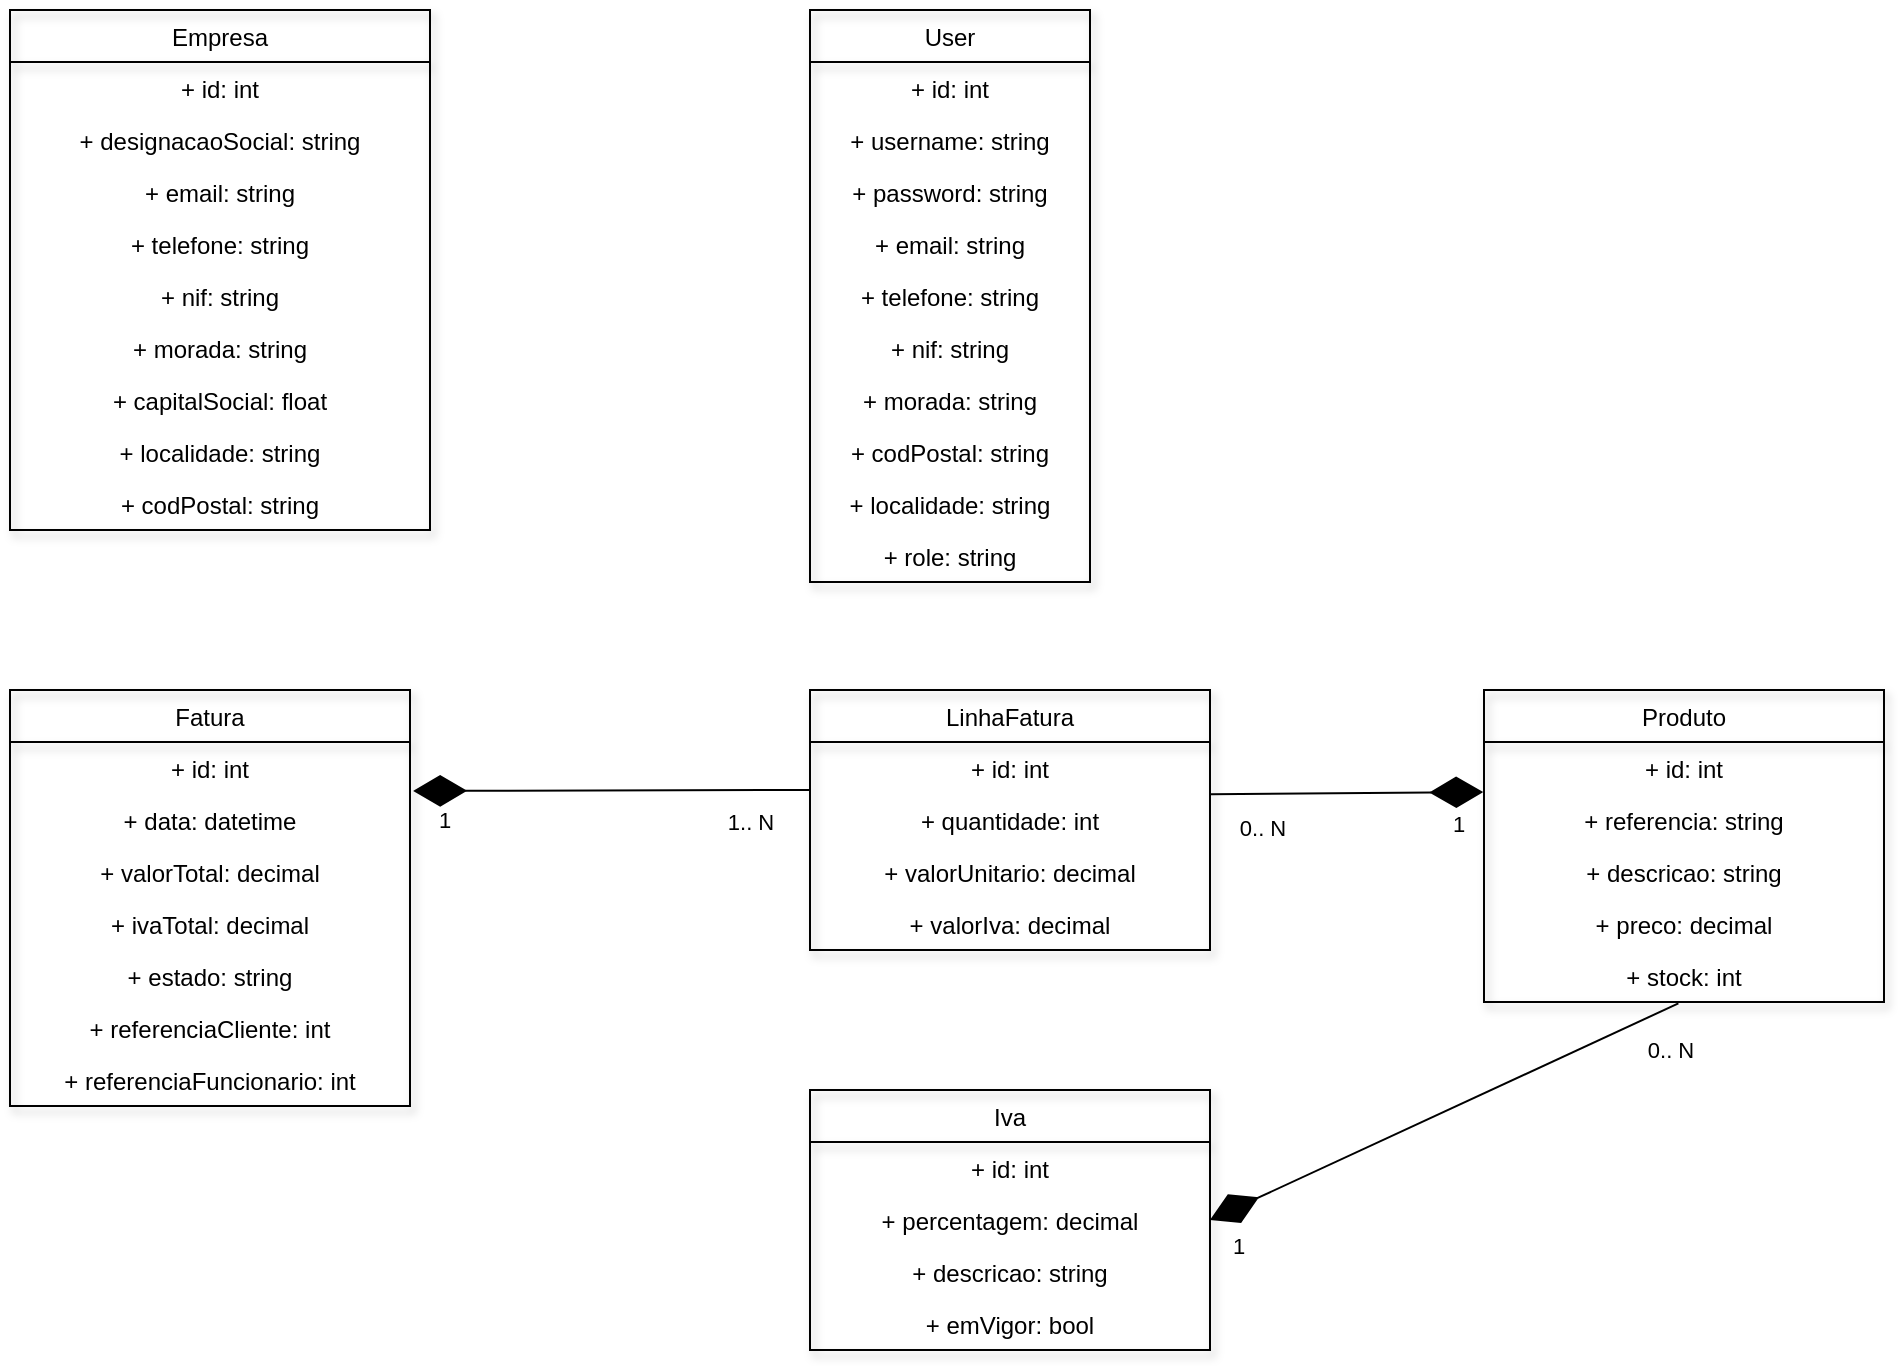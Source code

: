<mxfile version="18.1.3" type="device"><diagram id="myJ6xYPIkVERDCzE1GOl" name="Page-1"><mxGraphModel dx="1422" dy="800" grid="1" gridSize="10" guides="1" tooltips="1" connect="1" arrows="1" fold="1" page="1" pageScale="1" pageWidth="827" pageHeight="1169" math="0" shadow="0"><root><mxCell id="0"/><mxCell id="1" parent="0"/><mxCell id="LIes3UFy4XkxAInJ6WbS-5" value="Empresa" style="swimlane;fontStyle=0;childLayout=stackLayout;horizontal=1;startSize=26;fillColor=none;horizontalStack=0;resizeParent=1;resizeParentMax=0;resizeLast=0;collapsible=1;marginBottom=0;shadow=1;" parent="1" vertex="1"><mxGeometry x="90" y="60" width="210" height="260" as="geometry"/></mxCell><mxCell id="LIes3UFy4XkxAInJ6WbS-6" value="+ id: int" style="text;strokeColor=none;fillColor=none;align=center;verticalAlign=top;spacingLeft=4;spacingRight=4;overflow=hidden;rotatable=0;points=[[0,0.5],[1,0.5]];portConstraint=eastwest;shadow=1;" parent="LIes3UFy4XkxAInJ6WbS-5" vertex="1"><mxGeometry y="26" width="210" height="26" as="geometry"/></mxCell><mxCell id="LIes3UFy4XkxAInJ6WbS-7" value="+ designacaoSocial: string" style="text;strokeColor=none;fillColor=none;align=center;verticalAlign=top;spacingLeft=4;spacingRight=4;overflow=hidden;rotatable=0;points=[[0,0.5],[1,0.5]];portConstraint=eastwest;shadow=1;" parent="LIes3UFy4XkxAInJ6WbS-5" vertex="1"><mxGeometry y="52" width="210" height="26" as="geometry"/></mxCell><mxCell id="LIes3UFy4XkxAInJ6WbS-8" value="+ email: string" style="text;strokeColor=none;fillColor=none;align=center;verticalAlign=top;spacingLeft=4;spacingRight=4;overflow=hidden;rotatable=0;points=[[0,0.5],[1,0.5]];portConstraint=eastwest;shadow=1;" parent="LIes3UFy4XkxAInJ6WbS-5" vertex="1"><mxGeometry y="78" width="210" height="26" as="geometry"/></mxCell><mxCell id="LIes3UFy4XkxAInJ6WbS-9" value="+ telefone: string" style="text;strokeColor=none;fillColor=none;align=center;verticalAlign=top;spacingLeft=4;spacingRight=4;overflow=hidden;rotatable=0;points=[[0,0.5],[1,0.5]];portConstraint=eastwest;shadow=1;" parent="LIes3UFy4XkxAInJ6WbS-5" vertex="1"><mxGeometry y="104" width="210" height="26" as="geometry"/></mxCell><mxCell id="LIes3UFy4XkxAInJ6WbS-10" value="+ nif: string" style="text;strokeColor=none;fillColor=none;align=center;verticalAlign=top;spacingLeft=4;spacingRight=4;overflow=hidden;rotatable=0;points=[[0,0.5],[1,0.5]];portConstraint=eastwest;shadow=1;" parent="LIes3UFy4XkxAInJ6WbS-5" vertex="1"><mxGeometry y="130" width="210" height="26" as="geometry"/></mxCell><mxCell id="LIes3UFy4XkxAInJ6WbS-11" value="+ morada: string" style="text;strokeColor=none;fillColor=none;align=center;verticalAlign=top;spacingLeft=4;spacingRight=4;overflow=hidden;rotatable=0;points=[[0,0.5],[1,0.5]];portConstraint=eastwest;shadow=1;" parent="LIes3UFy4XkxAInJ6WbS-5" vertex="1"><mxGeometry y="156" width="210" height="26" as="geometry"/></mxCell><mxCell id="LIes3UFy4XkxAInJ6WbS-12" value="+ capitalSocial: float" style="text;strokeColor=none;fillColor=none;align=center;verticalAlign=top;spacingLeft=4;spacingRight=4;overflow=hidden;rotatable=0;points=[[0,0.5],[1,0.5]];portConstraint=eastwest;shadow=1;" parent="LIes3UFy4XkxAInJ6WbS-5" vertex="1"><mxGeometry y="182" width="210" height="26" as="geometry"/></mxCell><mxCell id="LIes3UFy4XkxAInJ6WbS-13" value="+ localidade: string" style="text;strokeColor=none;fillColor=none;align=center;verticalAlign=top;spacingLeft=4;spacingRight=4;overflow=hidden;rotatable=0;points=[[0,0.5],[1,0.5]];portConstraint=eastwest;shadow=1;" parent="LIes3UFy4XkxAInJ6WbS-5" vertex="1"><mxGeometry y="208" width="210" height="26" as="geometry"/></mxCell><mxCell id="LIes3UFy4XkxAInJ6WbS-14" value="+ codPostal: string" style="text;strokeColor=none;fillColor=none;align=center;verticalAlign=top;spacingLeft=4;spacingRight=4;overflow=hidden;rotatable=0;points=[[0,0.5],[1,0.5]];portConstraint=eastwest;shadow=1;" parent="LIes3UFy4XkxAInJ6WbS-5" vertex="1"><mxGeometry y="234" width="210" height="26" as="geometry"/></mxCell><mxCell id="LIes3UFy4XkxAInJ6WbS-16" value="User" style="swimlane;fontStyle=0;childLayout=stackLayout;horizontal=1;startSize=26;fillColor=none;horizontalStack=0;resizeParent=1;resizeParentMax=0;resizeLast=0;collapsible=1;marginBottom=0;shadow=1;" parent="1" vertex="1"><mxGeometry x="490" y="60" width="140" height="286" as="geometry"/></mxCell><mxCell id="LIes3UFy4XkxAInJ6WbS-17" value="+ id: int" style="text;strokeColor=none;fillColor=none;align=center;verticalAlign=top;spacingLeft=4;spacingRight=4;overflow=hidden;rotatable=0;points=[[0,0.5],[1,0.5]];portConstraint=eastwest;shadow=1;" parent="LIes3UFy4XkxAInJ6WbS-16" vertex="1"><mxGeometry y="26" width="140" height="26" as="geometry"/></mxCell><mxCell id="LIes3UFy4XkxAInJ6WbS-18" value="+ username: string" style="text;strokeColor=none;fillColor=none;align=center;verticalAlign=top;spacingLeft=4;spacingRight=4;overflow=hidden;rotatable=0;points=[[0,0.5],[1,0.5]];portConstraint=eastwest;shadow=1;" parent="LIes3UFy4XkxAInJ6WbS-16" vertex="1"><mxGeometry y="52" width="140" height="26" as="geometry"/></mxCell><mxCell id="LIes3UFy4XkxAInJ6WbS-19" value="+ password: string" style="text;strokeColor=none;fillColor=none;align=center;verticalAlign=top;spacingLeft=4;spacingRight=4;overflow=hidden;rotatable=0;points=[[0,0.5],[1,0.5]];portConstraint=eastwest;shadow=1;" parent="LIes3UFy4XkxAInJ6WbS-16" vertex="1"><mxGeometry y="78" width="140" height="26" as="geometry"/></mxCell><mxCell id="LIes3UFy4XkxAInJ6WbS-22" value="+ email: string" style="text;strokeColor=none;fillColor=none;align=center;verticalAlign=top;spacingLeft=4;spacingRight=4;overflow=hidden;rotatable=0;points=[[0,0.5],[1,0.5]];portConstraint=eastwest;shadow=1;" parent="LIes3UFy4XkxAInJ6WbS-16" vertex="1"><mxGeometry y="104" width="140" height="26" as="geometry"/></mxCell><mxCell id="LIes3UFy4XkxAInJ6WbS-23" value="+ telefone: string" style="text;strokeColor=none;fillColor=none;align=center;verticalAlign=top;spacingLeft=4;spacingRight=4;overflow=hidden;rotatable=0;points=[[0,0.5],[1,0.5]];portConstraint=eastwest;shadow=1;" parent="LIes3UFy4XkxAInJ6WbS-16" vertex="1"><mxGeometry y="130" width="140" height="26" as="geometry"/></mxCell><mxCell id="LIes3UFy4XkxAInJ6WbS-24" value="+ nif: string" style="text;strokeColor=none;fillColor=none;align=center;verticalAlign=top;spacingLeft=4;spacingRight=4;overflow=hidden;rotatable=0;points=[[0,0.5],[1,0.5]];portConstraint=eastwest;shadow=1;" parent="LIes3UFy4XkxAInJ6WbS-16" vertex="1"><mxGeometry y="156" width="140" height="26" as="geometry"/></mxCell><mxCell id="LIes3UFy4XkxAInJ6WbS-25" value="+ morada: string" style="text;strokeColor=none;fillColor=none;align=center;verticalAlign=top;spacingLeft=4;spacingRight=4;overflow=hidden;rotatable=0;points=[[0,0.5],[1,0.5]];portConstraint=eastwest;shadow=1;" parent="LIes3UFy4XkxAInJ6WbS-16" vertex="1"><mxGeometry y="182" width="140" height="26" as="geometry"/></mxCell><mxCell id="LIes3UFy4XkxAInJ6WbS-26" value="+ codPostal: string" style="text;strokeColor=none;fillColor=none;align=center;verticalAlign=top;spacingLeft=4;spacingRight=4;overflow=hidden;rotatable=0;points=[[0,0.5],[1,0.5]];portConstraint=eastwest;shadow=1;" parent="LIes3UFy4XkxAInJ6WbS-16" vertex="1"><mxGeometry y="208" width="140" height="26" as="geometry"/></mxCell><mxCell id="LIes3UFy4XkxAInJ6WbS-27" value="+ localidade: string" style="text;strokeColor=none;fillColor=none;align=center;verticalAlign=top;spacingLeft=4;spacingRight=4;overflow=hidden;rotatable=0;points=[[0,0.5],[1,0.5]];portConstraint=eastwest;shadow=1;" parent="LIes3UFy4XkxAInJ6WbS-16" vertex="1"><mxGeometry y="234" width="140" height="26" as="geometry"/></mxCell><mxCell id="LIes3UFy4XkxAInJ6WbS-28" value="+ role: string" style="text;strokeColor=none;fillColor=none;align=center;verticalAlign=top;spacingLeft=4;spacingRight=4;overflow=hidden;rotatable=0;points=[[0,0.5],[1,0.5]];portConstraint=eastwest;shadow=1;" parent="LIes3UFy4XkxAInJ6WbS-16" vertex="1"><mxGeometry y="260" width="140" height="26" as="geometry"/></mxCell><mxCell id="LIes3UFy4XkxAInJ6WbS-29" value="Fatura" style="swimlane;fontStyle=0;childLayout=stackLayout;horizontal=1;startSize=26;fillColor=none;horizontalStack=0;resizeParent=1;resizeParentMax=0;resizeLast=0;collapsible=1;marginBottom=0;shadow=1;" parent="1" vertex="1"><mxGeometry x="90" y="400" width="200" height="208" as="geometry"/></mxCell><mxCell id="LIes3UFy4XkxAInJ6WbS-30" value="+ id: int" style="text;strokeColor=none;fillColor=none;align=center;verticalAlign=top;spacingLeft=4;spacingRight=4;overflow=hidden;rotatable=0;points=[[0,0.5],[1,0.5]];portConstraint=eastwest;shadow=1;" parent="LIes3UFy4XkxAInJ6WbS-29" vertex="1"><mxGeometry y="26" width="200" height="26" as="geometry"/></mxCell><mxCell id="LIes3UFy4XkxAInJ6WbS-31" value="+ data: datetime" style="text;strokeColor=none;fillColor=none;align=center;verticalAlign=top;spacingLeft=4;spacingRight=4;overflow=hidden;rotatable=0;points=[[0,0.5],[1,0.5]];portConstraint=eastwest;shadow=1;" parent="LIes3UFy4XkxAInJ6WbS-29" vertex="1"><mxGeometry y="52" width="200" height="26" as="geometry"/></mxCell><mxCell id="LIes3UFy4XkxAInJ6WbS-32" value="+ valorTotal: decimal" style="text;strokeColor=none;fillColor=none;align=center;verticalAlign=top;spacingLeft=4;spacingRight=4;overflow=hidden;rotatable=0;points=[[0,0.5],[1,0.5]];portConstraint=eastwest;shadow=1;" parent="LIes3UFy4XkxAInJ6WbS-29" vertex="1"><mxGeometry y="78" width="200" height="26" as="geometry"/></mxCell><mxCell id="LIes3UFy4XkxAInJ6WbS-33" value="+ ivaTotal: decimal" style="text;strokeColor=none;fillColor=none;align=center;verticalAlign=top;spacingLeft=4;spacingRight=4;overflow=hidden;rotatable=0;points=[[0,0.5],[1,0.5]];portConstraint=eastwest;shadow=1;" parent="LIes3UFy4XkxAInJ6WbS-29" vertex="1"><mxGeometry y="104" width="200" height="26" as="geometry"/></mxCell><mxCell id="LIes3UFy4XkxAInJ6WbS-34" value="+ estado: string" style="text;strokeColor=none;fillColor=none;align=center;verticalAlign=top;spacingLeft=4;spacingRight=4;overflow=hidden;rotatable=0;points=[[0,0.5],[1,0.5]];portConstraint=eastwest;shadow=1;" parent="LIes3UFy4XkxAInJ6WbS-29" vertex="1"><mxGeometry y="130" width="200" height="26" as="geometry"/></mxCell><mxCell id="LIes3UFy4XkxAInJ6WbS-35" value="+ referenciaCliente: int" style="text;strokeColor=none;fillColor=none;align=center;verticalAlign=top;spacingLeft=4;spacingRight=4;overflow=hidden;rotatable=0;points=[[0,0.5],[1,0.5]];portConstraint=eastwest;shadow=1;" parent="LIes3UFy4XkxAInJ6WbS-29" vertex="1"><mxGeometry y="156" width="200" height="26" as="geometry"/></mxCell><mxCell id="LIes3UFy4XkxAInJ6WbS-36" value="+ referenciaFuncionario: int" style="text;strokeColor=none;fillColor=none;align=center;verticalAlign=top;spacingLeft=4;spacingRight=4;overflow=hidden;rotatable=0;points=[[0,0.5],[1,0.5]];portConstraint=eastwest;shadow=1;" parent="LIes3UFy4XkxAInJ6WbS-29" vertex="1"><mxGeometry y="182" width="200" height="26" as="geometry"/></mxCell><mxCell id="uneCW-IsIFYPhtNiF50J-1" value="LinhaFatura" style="swimlane;fontStyle=0;childLayout=stackLayout;horizontal=1;startSize=26;fillColor=none;horizontalStack=0;resizeParent=1;resizeParentMax=0;resizeLast=0;collapsible=1;marginBottom=0;shadow=1;" vertex="1" parent="1"><mxGeometry x="490" y="400" width="200" height="130" as="geometry"/></mxCell><mxCell id="uneCW-IsIFYPhtNiF50J-2" value="+ id: int" style="text;strokeColor=none;fillColor=none;align=center;verticalAlign=top;spacingLeft=4;spacingRight=4;overflow=hidden;rotatable=0;points=[[0,0.5],[1,0.5]];portConstraint=eastwest;shadow=1;" vertex="1" parent="uneCW-IsIFYPhtNiF50J-1"><mxGeometry y="26" width="200" height="26" as="geometry"/></mxCell><mxCell id="uneCW-IsIFYPhtNiF50J-3" value="+ quantidade: int" style="text;strokeColor=none;fillColor=none;align=center;verticalAlign=top;spacingLeft=4;spacingRight=4;overflow=hidden;rotatable=0;points=[[0,0.5],[1,0.5]];portConstraint=eastwest;shadow=1;" vertex="1" parent="uneCW-IsIFYPhtNiF50J-1"><mxGeometry y="52" width="200" height="26" as="geometry"/></mxCell><mxCell id="uneCW-IsIFYPhtNiF50J-4" value="+ valorUnitario: decimal" style="text;strokeColor=none;fillColor=none;align=center;verticalAlign=top;spacingLeft=4;spacingRight=4;overflow=hidden;rotatable=0;points=[[0,0.5],[1,0.5]];portConstraint=eastwest;shadow=1;" vertex="1" parent="uneCW-IsIFYPhtNiF50J-1"><mxGeometry y="78" width="200" height="26" as="geometry"/></mxCell><mxCell id="uneCW-IsIFYPhtNiF50J-5" value="+ valorIva: decimal" style="text;strokeColor=none;fillColor=none;align=center;verticalAlign=top;spacingLeft=4;spacingRight=4;overflow=hidden;rotatable=0;points=[[0,0.5],[1,0.5]];portConstraint=eastwest;shadow=1;" vertex="1" parent="uneCW-IsIFYPhtNiF50J-1"><mxGeometry y="104" width="200" height="26" as="geometry"/></mxCell><mxCell id="uneCW-IsIFYPhtNiF50J-9" value="Produto" style="swimlane;fontStyle=0;childLayout=stackLayout;horizontal=1;startSize=26;fillColor=none;horizontalStack=0;resizeParent=1;resizeParentMax=0;resizeLast=0;collapsible=1;marginBottom=0;shadow=1;" vertex="1" parent="1"><mxGeometry x="827" y="400" width="200" height="156" as="geometry"/></mxCell><mxCell id="uneCW-IsIFYPhtNiF50J-10" value="+ id: int" style="text;strokeColor=none;fillColor=none;align=center;verticalAlign=top;spacingLeft=4;spacingRight=4;overflow=hidden;rotatable=0;points=[[0,0.5],[1,0.5]];portConstraint=eastwest;shadow=1;" vertex="1" parent="uneCW-IsIFYPhtNiF50J-9"><mxGeometry y="26" width="200" height="26" as="geometry"/></mxCell><mxCell id="uneCW-IsIFYPhtNiF50J-11" value="+ referencia: string" style="text;strokeColor=none;fillColor=none;align=center;verticalAlign=top;spacingLeft=4;spacingRight=4;overflow=hidden;rotatable=0;points=[[0,0.5],[1,0.5]];portConstraint=eastwest;shadow=1;" vertex="1" parent="uneCW-IsIFYPhtNiF50J-9"><mxGeometry y="52" width="200" height="26" as="geometry"/></mxCell><mxCell id="uneCW-IsIFYPhtNiF50J-12" value="+ descricao: string" style="text;strokeColor=none;fillColor=none;align=center;verticalAlign=top;spacingLeft=4;spacingRight=4;overflow=hidden;rotatable=0;points=[[0,0.5],[1,0.5]];portConstraint=eastwest;shadow=1;" vertex="1" parent="uneCW-IsIFYPhtNiF50J-9"><mxGeometry y="78" width="200" height="26" as="geometry"/></mxCell><mxCell id="uneCW-IsIFYPhtNiF50J-13" value="+ preco: decimal" style="text;strokeColor=none;fillColor=none;align=center;verticalAlign=top;spacingLeft=4;spacingRight=4;overflow=hidden;rotatable=0;points=[[0,0.5],[1,0.5]];portConstraint=eastwest;shadow=1;" vertex="1" parent="uneCW-IsIFYPhtNiF50J-9"><mxGeometry y="104" width="200" height="26" as="geometry"/></mxCell><mxCell id="uneCW-IsIFYPhtNiF50J-14" value="+ stock: int" style="text;strokeColor=none;fillColor=none;align=center;verticalAlign=top;spacingLeft=4;spacingRight=4;overflow=hidden;rotatable=0;points=[[0,0.5],[1,0.5]];portConstraint=eastwest;shadow=1;" vertex="1" parent="uneCW-IsIFYPhtNiF50J-9"><mxGeometry y="130" width="200" height="26" as="geometry"/></mxCell><mxCell id="uneCW-IsIFYPhtNiF50J-15" value="Iva" style="swimlane;fontStyle=0;childLayout=stackLayout;horizontal=1;startSize=26;fillColor=none;horizontalStack=0;resizeParent=1;resizeParentMax=0;resizeLast=0;collapsible=1;marginBottom=0;shadow=1;" vertex="1" parent="1"><mxGeometry x="490" y="600" width="200" height="130" as="geometry"/></mxCell><mxCell id="uneCW-IsIFYPhtNiF50J-16" value="+ id: int" style="text;strokeColor=none;fillColor=none;align=center;verticalAlign=top;spacingLeft=4;spacingRight=4;overflow=hidden;rotatable=0;points=[[0,0.5],[1,0.5]];portConstraint=eastwest;shadow=1;" vertex="1" parent="uneCW-IsIFYPhtNiF50J-15"><mxGeometry y="26" width="200" height="26" as="geometry"/></mxCell><mxCell id="uneCW-IsIFYPhtNiF50J-17" value="+ percentagem: decimal" style="text;strokeColor=none;fillColor=none;align=center;verticalAlign=top;spacingLeft=4;spacingRight=4;overflow=hidden;rotatable=0;points=[[0,0.5],[1,0.5]];portConstraint=eastwest;shadow=1;" vertex="1" parent="uneCW-IsIFYPhtNiF50J-15"><mxGeometry y="52" width="200" height="26" as="geometry"/></mxCell><mxCell id="uneCW-IsIFYPhtNiF50J-18" value="+ descricao: string" style="text;strokeColor=none;fillColor=none;align=center;verticalAlign=top;spacingLeft=4;spacingRight=4;overflow=hidden;rotatable=0;points=[[0,0.5],[1,0.5]];portConstraint=eastwest;shadow=1;" vertex="1" parent="uneCW-IsIFYPhtNiF50J-15"><mxGeometry y="78" width="200" height="26" as="geometry"/></mxCell><mxCell id="uneCW-IsIFYPhtNiF50J-19" value="+ emVigor: bool" style="text;strokeColor=none;fillColor=none;align=center;verticalAlign=top;spacingLeft=4;spacingRight=4;overflow=hidden;rotatable=0;points=[[0,0.5],[1,0.5]];portConstraint=eastwest;shadow=1;" vertex="1" parent="uneCW-IsIFYPhtNiF50J-15"><mxGeometry y="104" width="200" height="26" as="geometry"/></mxCell><mxCell id="uneCW-IsIFYPhtNiF50J-21" value="" style="endArrow=diamondThin;endFill=1;endSize=24;html=1;rounded=0;entryX=1.008;entryY=-0.06;entryDx=0;entryDy=0;entryPerimeter=0;" edge="1" parent="1" target="LIes3UFy4XkxAInJ6WbS-31"><mxGeometry width="160" relative="1" as="geometry"><mxPoint x="490" y="450" as="sourcePoint"/><mxPoint x="450" y="940" as="targetPoint"/></mxGeometry></mxCell><mxCell id="uneCW-IsIFYPhtNiF50J-22" value="1.. N" style="edgeLabel;html=1;align=center;verticalAlign=middle;resizable=0;points=[];" vertex="1" connectable="0" parent="uneCW-IsIFYPhtNiF50J-21"><mxGeometry x="0.858" y="-7" relative="1" as="geometry"><mxPoint x="154" y="22" as="offset"/></mxGeometry></mxCell><mxCell id="uneCW-IsIFYPhtNiF50J-23" value="1&lt;br&gt;" style="edgeLabel;html=1;align=center;verticalAlign=middle;resizable=0;points=[];" vertex="1" connectable="0" parent="uneCW-IsIFYPhtNiF50J-21"><mxGeometry x="0.849" y="6" relative="1" as="geometry"><mxPoint y="8" as="offset"/></mxGeometry></mxCell><mxCell id="uneCW-IsIFYPhtNiF50J-24" value="" style="endArrow=diamondThin;endFill=1;endSize=24;html=1;rounded=0;entryX=-0.002;entryY=-0.038;entryDx=0;entryDy=0;entryPerimeter=0;exitX=0.999;exitY=0.005;exitDx=0;exitDy=0;exitPerimeter=0;" edge="1" parent="1" source="uneCW-IsIFYPhtNiF50J-3" target="uneCW-IsIFYPhtNiF50J-11"><mxGeometry width="160" relative="1" as="geometry"><mxPoint x="530" y="900" as="sourcePoint"/><mxPoint x="690" y="900" as="targetPoint"/></mxGeometry></mxCell><mxCell id="uneCW-IsIFYPhtNiF50J-25" value="1" style="edgeLabel;html=1;align=center;verticalAlign=middle;resizable=0;points=[];" vertex="1" connectable="0" parent="uneCW-IsIFYPhtNiF50J-24"><mxGeometry x="0.81" y="-8" relative="1" as="geometry"><mxPoint y="8" as="offset"/></mxGeometry></mxCell><mxCell id="uneCW-IsIFYPhtNiF50J-26" value="0.. N" style="edgeLabel;html=1;align=center;verticalAlign=middle;resizable=0;points=[];" vertex="1" connectable="0" parent="uneCW-IsIFYPhtNiF50J-24"><mxGeometry x="0.824" y="2" relative="1" as="geometry"><mxPoint x="-99" y="20" as="offset"/></mxGeometry></mxCell><mxCell id="uneCW-IsIFYPhtNiF50J-27" value="" style="endArrow=diamondThin;endFill=1;endSize=24;html=1;rounded=0;entryX=1;entryY=0.5;entryDx=0;entryDy=0;exitX=0.486;exitY=1.027;exitDx=0;exitDy=0;exitPerimeter=0;" edge="1" parent="1" source="uneCW-IsIFYPhtNiF50J-14" target="uneCW-IsIFYPhtNiF50J-17"><mxGeometry width="160" relative="1" as="geometry"><mxPoint x="920" y="660" as="sourcePoint"/><mxPoint x="1060" y="860" as="targetPoint"/></mxGeometry></mxCell><mxCell id="uneCW-IsIFYPhtNiF50J-29" value="1" style="edgeLabel;html=1;align=center;verticalAlign=middle;resizable=0;points=[];" vertex="1" connectable="0" parent="uneCW-IsIFYPhtNiF50J-27"><mxGeometry x="0.882" relative="1" as="geometry"><mxPoint y="19" as="offset"/></mxGeometry></mxCell><mxCell id="uneCW-IsIFYPhtNiF50J-30" value="0.. N" style="edgeLabel;html=1;align=center;verticalAlign=middle;resizable=0;points=[];" vertex="1" connectable="0" parent="uneCW-IsIFYPhtNiF50J-27"><mxGeometry x="-0.793" relative="1" as="geometry"><mxPoint x="20" y="12" as="offset"/></mxGeometry></mxCell></root></mxGraphModel></diagram></mxfile>